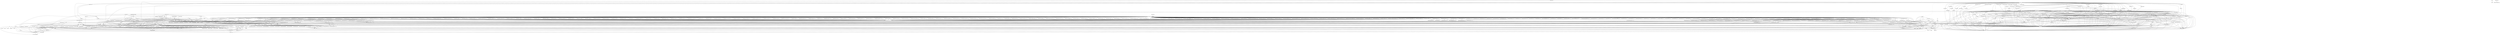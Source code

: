 digraph depends {
    node [shape=plaintext]
"angstrom-feed-configs" -> "opkg" [style=dotted]
"angstrom-packagegroup-boot" -> "angstrom-version"
"angstrom-packagegroup-boot" -> "packagegroup-boot"
"avahi-daemon" -> "base-files"
"avahi-daemon" -> "base-passwd"
"avahi-daemon" -> "libavahi-common3"
"avahi-daemon" -> "libavahi-core7"
"avahi-daemon" -> "libcap2"
"avahi-daemon" -> "libdaemon0"
"avahi-daemon" -> "libdbus-1-3"
"avahi-daemon" -> "libexpat1"
"avahi-daemon" -> "libnss-mdns" [style=dotted]
"avahi-daemon" -> "shadow"
"avahi-utils" -> "libavahi-client3"
"avahi-utils" -> "libavahi-common3"
"bash" -> "base-files"
"bash" -> "libtinfo5"
"bash" -> "update-alternatives-opkg"
"bluez5" -> "libdbus-1-3"
"bluez5" -> "libglib-2.0-0"
"bluez5" -> "libreadline7"
"bluez5" -> "libudev1"
"busybox" -> "busybox-syslog" [style=dotted]
"busybox" -> "busybox-udhcpc" [style=dotted]
"busybox" -> "update-alternatives-opkg"
"ca-certificates" -> "openssl"
"connman-angstrom-settings" -> "connman"
"connman" -> "bluez5"
"connman-client" -> "connman"
"connman-client" -> "libdbus-1-3"
"connman-client" -> "libglib-2.0-0"
"connman-client" -> "libreadline7"
"connman" -> "connman-conf" [style=dotted]
"connman" -> "dbus-1"
"connman" -> "iptables"
"connman" -> "libdbus-1-3"
"connman" -> "libglib-2.0-0"
"connman" -> "libgnutls30"
"connman" -> "ofono"
"connman" -> "update-alternatives-opkg"
"connman" -> "wpa-supplicant"
"cpp" -> "libgmp10"
"cpp" -> "libmpc3"
"cpp" -> "libmpfr4"
"cpp" -> "libz1"
"cpp-symlinks" -> "cpp"
"cpufreq-tweaks" -> "cpufrequtils"
"curl" -> "libcurl4"
"dbus-1" -> "base-files"
"dbus-1" -> "base-passwd"
"dbus-1" -> "libdbus-1-3"
"dbus-1" -> "libexpat1"
"dbus-1" -> "libsystemd0"
"dbus-1" -> "libx11-6"
"dbus-1" -> "shadow"
"e2fsprogs-e2fsck" -> "libblkid1"
"e2fsprogs-e2fsck" -> "libcom-err2"
"e2fsprogs-e2fsck" -> "libe2p2"
"e2fsprogs-e2fsck" -> "libext2fs2"
"e2fsprogs-e2fsck" -> "libuuid1"
"e2fsprogs-resize2fs" -> "libcom-err2"
"e2fsprogs-resize2fs" -> "libe2p2"
"e2fsprogs-resize2fs" -> "libext2fs2"
"ffmpeg" -> "libavcodec57"
"ffmpeg" -> "libavdevice57"
"ffmpeg" -> "libavfilter6"
"ffmpeg" -> "libavformat57"
"ffmpeg" -> "libavutil55"
"ffmpeg" -> "libpostproc54"
"ffmpeg" -> "libswresample2"
"ffmpeg" -> "libswscale4"
"fixmac" -> "ranpwd"
"gptfdisk" -> "libncursesw5"
"gptfdisk" -> "libpopt0"
"gptfdisk" -> "libstdc++6"
"gptfdisk" -> "libtinfo5"
"gptfdisk" -> "libuuid1"
"htop" -> "libncursesw5"
"htop" -> "libtinfo5"
"htop" -> "ncurses-terminfo"
"iproute2-tc" -> "iptables"
"iproute2-tc" -> "libelf1"
"iptables" -> "kernel-module-iptable-filter" [style=dotted]
"iptables" -> "kernel-module-iptable-nat" [style=dotted]
"iptables" -> "kernel-module-ip-tables" [style=dotted]
"iptables" -> "kernel-module-ipt-masquerade" [style=dotted]
"iptables" -> "kernel-module-nf-conntrack-ipv4" [style=dotted]
"iptables" -> "kernel-module-nf-conntrack" [style=dotted]
"iptables" -> "kernel-module-nf-defrag-ipv4" [style=dotted]
"iptables" -> "kernel-module-nf-nat" [style=dotted]
"iptables" -> "kernel-module-x-tables" [style=dotted]
"iw" -> "libnl-3-200"
"iw" -> "libnl-genl-3-200"
"kernel-module-8021q-4.14.19" -> "kernel-module-garp-4.14.19"
"kernel-module-8021q-4.14.19" -> "kernel-module-mrp-4.14.19"
"kernel-module-asix-4.14.19" -> "kernel-module-usbnet-4.14.19"
"kernel-module-authencesn-4.14.19" -> "kernel-module-authenc-4.14.19"
"kernel-module-ax88179-178a-4.14.19" -> "kernel-module-usbnet-4.14.19"
"kernel-module-bluetooth-4.14.19" -> "kernel-module-ecdh-generic-4.14.19"
"kernel-module-bluetooth-4.14.19" -> "kernel-module-rfkill-4.14.19"
"kernel-module-brcmfmac-4.14.19" -> "kernel-module-brcmutil-4.14.19"
"kernel-module-brcmfmac-4.14.19" -> "kernel-module-cfg80211-4.14.19"
"kernel-module-bridge-4.14.19" -> "kernel-module-ipv6-4.14.19"
"kernel-module-bridge-4.14.19" -> "kernel-module-llc-4.14.19"
"kernel-module-bridge-4.14.19" -> "kernel-module-stp-4.14.19"
"kernel-module-br-netfilter-4.14.19" -> "kernel-module-bridge-4.14.19"
"kernel-module-btrfs-4.14.19" -> "kernel-module-lzo-compress-4.14.19"
"kernel-module-btrfs-4.14.19" -> "kernel-module-raid6-pq-4.14.19"
"kernel-module-btrfs-4.14.19" -> "kernel-module-xor-4.14.19"
"kernel-module-btrfs-4.14.19" -> "kernel-module-zlib-deflate-4.14.19"
"kernel-module-btrfs-4.14.19" -> "kernel-module-zstd-compress-4.14.19"
"kernel-module-btrfs-4.14.19" -> "kernel-module-zstd-decompress-4.14.19"
"kernel-module-cdc-ether-4.14.19" -> "kernel-module-usbnet-4.14.19"
"kernel-module-cdc-ncm-4.14.19" -> "kernel-module-usbnet-4.14.19"
"kernel-module-cdc-subset-4.14.19" -> "kernel-module-usbnet-4.14.19"
"kernel-module-cfg80211-4.14.19" -> "kernel-module-rfkill-4.14.19"
"kernel-module-cuse-4.14.19" -> "kernel-module-fuse-4.14.19"
"kernel-module-dm9601-4.14.19" -> "kernel-module-usbnet-4.14.19"
"kernel-module-garp-4.14.19" -> "kernel-module-llc-4.14.19"
"kernel-module-garp-4.14.19" -> "kernel-module-stp-4.14.19"
"kernel-module-hci-uart-4.14.19" -> "kernel-module-bluetooth-4.14.19"
"kernel-module-hidp-4.14.19" -> "kernel-module-bluetooth-4.14.19"
"kernel-module-ip6table-filter-4.14.19" -> "kernel-module-ip6-tables-4.14.19"
"kernel-module-ip6table-filter-4.14.19" -> "kernel-module-x-tables-4.14.19"
"kernel-module-ip6table-mangle-4.14.19" -> "kernel-module-ip6-tables-4.14.19"
"kernel-module-ip6table-mangle-4.14.19" -> "kernel-module-ipv6-4.14.19"
"kernel-module-ip6table-mangle-4.14.19" -> "kernel-module-x-tables-4.14.19"
"kernel-module-ip6table-nat-4.14.19" -> "kernel-module-ip6-tables-4.14.19"
"kernel-module-ip6table-nat-4.14.19" -> "kernel-module-nf-nat-ipv6-4.14.19"
"kernel-module-ip6-tables-4.14.19" -> "kernel-module-x-tables-4.14.19"
"kernel-module-ip6t-masquerade-4.14.19" -> "kernel-module-nf-nat-masquerade-ipv6-4.14.19"
"kernel-module-ip6t-masquerade-4.14.19" -> "kernel-module-x-tables-4.14.19"
"kernel-module-ip6t-reject-4.14.19" -> "kernel-module-nf-reject-ipv6-4.14.19"
"kernel-module-ip6t-reject-4.14.19" -> "kernel-module-x-tables-4.14.19"
"kernel-module-iptable-filter-4.14.19" -> "kernel-module-ip-tables-4.14.19"
"kernel-module-iptable-filter-4.14.19" -> "kernel-module-x-tables-4.14.19"
"kernel-module-iptable-mangle-4.14.19" -> "kernel-module-ip-tables-4.14.19"
"kernel-module-iptable-mangle-4.14.19" -> "kernel-module-x-tables-4.14.19"
"kernel-module-iptable-nat-4.14.19" -> "kernel-module-ip-tables-4.14.19"
"kernel-module-iptable-nat-4.14.19" -> "kernel-module-nf-nat-ipv4-4.14.19"
"kernel-module-ip-tables-4.14.19" -> "kernel-module-x-tables-4.14.19"
"kernel-module-ipt-masquerade-4.14.19" -> "kernel-module-nf-conntrack-4.14.19"
"kernel-module-ipt-masquerade-4.14.19" -> "kernel-module-nf-nat-masquerade-ipv4-4.14.19"
"kernel-module-ipt-masquerade-4.14.19" -> "kernel-module-x-tables-4.14.19"
"kernel-module-ipt-reject-4.14.19" -> "kernel-module-nf-reject-ipv4-4.14.19"
"kernel-module-ipt-reject-4.14.19" -> "kernel-module-x-tables-4.14.19"
"kernel-module-ir-jvc-decoder-4.14.19" -> "kernel-module-rc-core-4.14.19"
"kernel-module-ir-kbd-i2c-4.14.19" -> "kernel-module-rc-core-4.14.19"
"kernel-module-ir-mce-kbd-decoder-4.14.19" -> "kernel-module-rc-core-4.14.19"
"kernel-module-ir-nec-decoder-4.14.19" -> "kernel-module-rc-core-4.14.19"
"kernel-module-ir-rc5-decoder-4.14.19" -> "kernel-module-rc-core-4.14.19"
"kernel-module-ir-rc6-decoder-4.14.19" -> "kernel-module-rc-core-4.14.19"
"kernel-module-ir-sanyo-decoder-4.14.19" -> "kernel-module-rc-core-4.14.19"
"kernel-module-ir-sharp-decoder-4.14.19" -> "kernel-module-rc-core-4.14.19"
"kernel-module-ir-sony-decoder-4.14.19" -> "kernel-module-rc-core-4.14.19"
"kernel-module-ir-xmp-decoder-4.14.19" -> "kernel-module-rc-core-4.14.19"
"kernel-module-mac80211-4.14.19" -> "kernel-module-cfg80211-4.14.19"
"kernel-module-macvtap-4.14.19" -> "kernel-module-macvlan-4.14.19"
"kernel-module-macvtap-4.14.19" -> "kernel-module-tap-4.14.19"
"kernel-module-mcs7830-4.14.19" -> "kernel-module-usbnet-4.14.19"
"kernel-module-meson-ir-4.14.19" -> "kernel-module-rc-core-4.14.19"
"kernel-module-meson-rng-4.14.19" -> "kernel-module-rng-core-4.14.19"
"kernel-module-net1080-4.14.19" -> "kernel-module-usbnet-4.14.19"
"kernel-module-nf-conntrack-4.14.19" -> "kernel-module-libcrc32c-4.14.19"
"kernel-module-nf-conntrack-ipv4-4.14.19" -> "kernel-module-nf-conntrack-4.14.19"
"kernel-module-nf-conntrack-ipv4-4.14.19" -> "kernel-module-nf-defrag-ipv4-4.14.19"
"kernel-module-nf-conntrack-ipv6-4.14.19" -> "kernel-module-ipv6-4.14.19"
"kernel-module-nf-conntrack-ipv6-4.14.19" -> "kernel-module-nf-conntrack-4.14.19"
"kernel-module-nf-conntrack-ipv6-4.14.19" -> "kernel-module-nf-defrag-ipv6-4.14.19"
"kernel-module-nf-defrag-ipv6-4.14.19" -> "kernel-module-ipv6-4.14.19"
"kernel-module-nf-log-ipv4-4.14.19" -> "kernel-module-nf-log-common-4.14.19"
"kernel-module-nf-log-ipv6-4.14.19" -> "kernel-module-nf-log-common-4.14.19"
"kernel-module-nf-nat-4.14.19" -> "kernel-module-libcrc32c-4.14.19"
"kernel-module-nf-nat-4.14.19" -> "kernel-module-nf-conntrack-4.14.19"
"kernel-module-nf-nat-ipv4-4.14.19" -> "kernel-module-nf-conntrack-4.14.19"
"kernel-module-nf-nat-ipv4-4.14.19" -> "kernel-module-nf-nat-4.14.19"
"kernel-module-nf-nat-ipv6-4.14.19" -> "kernel-module-ipv6-4.14.19"
"kernel-module-nf-nat-ipv6-4.14.19" -> "kernel-module-nf-conntrack-4.14.19"
"kernel-module-nf-nat-ipv6-4.14.19" -> "kernel-module-nf-nat-4.14.19"
"kernel-module-nf-nat-masquerade-ipv4-4.14.19" -> "kernel-module-nf-conntrack-4.14.19"
"kernel-module-nf-nat-masquerade-ipv4-4.14.19" -> "kernel-module-nf-nat-4.14.19"
"kernel-module-nf-nat-masquerade-ipv6-4.14.19" -> "kernel-module-ipv6-4.14.19"
"kernel-module-nf-nat-masquerade-ipv6-4.14.19" -> "kernel-module-nf-conntrack-4.14.19"
"kernel-module-nf-nat-masquerade-ipv6-4.14.19" -> "kernel-module-nf-nat-4.14.19"
"kernel-module-nf-reject-ipv6-4.14.19" -> "kernel-module-ipv6-4.14.19"
"kernel-module-p8022-4.14.19" -> "kernel-module-llc-4.14.19"
"kernel-module-plusb-4.14.19" -> "kernel-module-usbnet-4.14.19"
"kernel-module-psnap-4.14.19" -> "kernel-module-llc-4.14.19"
"kernel-module-rc-adstech-dvb-t-pci-4.14.19" -> "kernel-module-rc-core-4.14.19"
"kernel-module-rc-alink-dtu-m-4.14.19" -> "kernel-module-rc-core-4.14.19"
"kernel-module-rc-anysee-4.14.19" -> "kernel-module-rc-core-4.14.19"
"kernel-module-rc-apac-viewcomp-4.14.19" -> "kernel-module-rc-core-4.14.19"
"kernel-module-rc-asus-pc39-4.14.19" -> "kernel-module-rc-core-4.14.19"
"kernel-module-rc-asus-ps3-100-4.14.19" -> "kernel-module-rc-core-4.14.19"
"kernel-module-rc-ati-tv-wonder-hd-600-4.14.19" -> "kernel-module-rc-core-4.14.19"
"kernel-module-rc-ati-x10-4.14.19" -> "kernel-module-rc-core-4.14.19"
"kernel-module-rc-avermedia-4.14.19" -> "kernel-module-rc-core-4.14.19"
"kernel-module-rc-avermedia-a16d-4.14.19" -> "kernel-module-rc-core-4.14.19"
"kernel-module-rc-avermedia-cardbus-4.14.19" -> "kernel-module-rc-core-4.14.19"
"kernel-module-rc-avermedia-dvbt-4.14.19" -> "kernel-module-rc-core-4.14.19"
"kernel-module-rc-avermedia-m135a-4.14.19" -> "kernel-module-rc-core-4.14.19"
"kernel-module-rc-avermedia-m733a-rm-k6-4.14.19" -> "kernel-module-rc-core-4.14.19"
"kernel-module-rc-avermedia-rm-ks-4.14.19" -> "kernel-module-rc-core-4.14.19"
"kernel-module-rc-avertv-303-4.14.19" -> "kernel-module-rc-core-4.14.19"
"kernel-module-rc-azurewave-ad-tu700-4.14.19" -> "kernel-module-rc-core-4.14.19"
"kernel-module-rc-behold-4.14.19" -> "kernel-module-rc-core-4.14.19"
"kernel-module-rc-behold-columbus-4.14.19" -> "kernel-module-rc-core-4.14.19"
"kernel-module-rc-budget-ci-old-4.14.19" -> "kernel-module-rc-core-4.14.19"
"kernel-module-rc-cec-4.14.19" -> "kernel-module-rc-core-4.14.19"
"kernel-module-rc-cinergy-1400-4.14.19" -> "kernel-module-rc-core-4.14.19"
"kernel-module-rc-cinergy-4.14.19" -> "kernel-module-rc-core-4.14.19"
"kernel-module-rc-d680-dmb-4.14.19" -> "kernel-module-rc-core-4.14.19"
"kernel-module-rc-delock-61959-4.14.19" -> "kernel-module-rc-core-4.14.19"
"kernel-module-rc-dib0700-nec-4.14.19" -> "kernel-module-rc-core-4.14.19"
"kernel-module-rc-dib0700-rc5-4.14.19" -> "kernel-module-rc-core-4.14.19"
"kernel-module-rc-digitalnow-tinytwin-4.14.19" -> "kernel-module-rc-core-4.14.19"
"kernel-module-rc-digittrade-4.14.19" -> "kernel-module-rc-core-4.14.19"
"kernel-module-rc-dm1105-nec-4.14.19" -> "kernel-module-rc-core-4.14.19"
"kernel-module-rc-dntv-live-dvb-t-4.14.19" -> "kernel-module-rc-core-4.14.19"
"kernel-module-rc-dntv-live-dvbt-pro-4.14.19" -> "kernel-module-rc-core-4.14.19"
"kernel-module-rc-dtt200u-4.14.19" -> "kernel-module-rc-core-4.14.19"
"kernel-module-rc-dvbsky-4.14.19" -> "kernel-module-rc-core-4.14.19"
"kernel-module-rc-dvico-mce-4.14.19" -> "kernel-module-rc-core-4.14.19"
"kernel-module-rc-dvico-portable-4.14.19" -> "kernel-module-rc-core-4.14.19"
"kernel-module-rc-em-terratec-4.14.19" -> "kernel-module-rc-core-4.14.19"
"kernel-module-rc-encore-enltv2-4.14.19" -> "kernel-module-rc-core-4.14.19"
"kernel-module-rc-encore-enltv-4.14.19" -> "kernel-module-rc-core-4.14.19"
"kernel-module-rc-encore-enltv-fm53-4.14.19" -> "kernel-module-rc-core-4.14.19"
"kernel-module-rc-evga-indtube-4.14.19" -> "kernel-module-rc-core-4.14.19"
"kernel-module-rc-eztv-4.14.19" -> "kernel-module-rc-core-4.14.19"
"kernel-module-rc-flydvb-4.14.19" -> "kernel-module-rc-core-4.14.19"
"kernel-module-rc-flyvideo-4.14.19" -> "kernel-module-rc-core-4.14.19"
"kernel-module-rc-fusionhdtv-mce-4.14.19" -> "kernel-module-rc-core-4.14.19"
"kernel-module-rc-gadmei-rm008z-4.14.19" -> "kernel-module-rc-core-4.14.19"
"kernel-module-rc-geekbox-4.14.19" -> "kernel-module-rc-core-4.14.19"
"kernel-module-rc-genius-tvgo-a11mce-4.14.19" -> "kernel-module-rc-core-4.14.19"
"kernel-module-rc-gotview7135-4.14.19" -> "kernel-module-rc-core-4.14.19"
"kernel-module-rc-hauppauge-4.14.19" -> "kernel-module-rc-core-4.14.19"
"kernel-module-rc-imon-mce-4.14.19" -> "kernel-module-rc-core-4.14.19"
"kernel-module-rc-imon-pad-4.14.19" -> "kernel-module-rc-core-4.14.19"
"kernel-module-rc-iodata-bctv7e-4.14.19" -> "kernel-module-rc-core-4.14.19"
"kernel-module-rc-it913x-v1-4.14.19" -> "kernel-module-rc-core-4.14.19"
"kernel-module-rc-it913x-v2-4.14.19" -> "kernel-module-rc-core-4.14.19"
"kernel-module-rc-kaiomy-4.14.19" -> "kernel-module-rc-core-4.14.19"
"kernel-module-rc-kworld-315u-4.14.19" -> "kernel-module-rc-core-4.14.19"
"kernel-module-rc-kworld-pc150u-4.14.19" -> "kernel-module-rc-core-4.14.19"
"kernel-module-rc-kworld-plus-tv-analog-4.14.19" -> "kernel-module-rc-core-4.14.19"
"kernel-module-rc-leadtek-y04g0051-4.14.19" -> "kernel-module-rc-core-4.14.19"
"kernel-module-rc-lme2510-4.14.19" -> "kernel-module-rc-core-4.14.19"
"kernel-module-rc-manli-4.14.19" -> "kernel-module-rc-core-4.14.19"
"kernel-module-rc-medion-x10-4.14.19" -> "kernel-module-rc-core-4.14.19"
"kernel-module-rc-medion-x10-digitainer-4.14.19" -> "kernel-module-rc-core-4.14.19"
"kernel-module-rc-medion-x10-or2x-4.14.19" -> "kernel-module-rc-core-4.14.19"
"kernel-module-rc-msi-digivox-ii-4.14.19" -> "kernel-module-rc-core-4.14.19"
"kernel-module-rc-msi-digivox-iii-4.14.19" -> "kernel-module-rc-core-4.14.19"
"kernel-module-rc-msi-tvanywhere-4.14.19" -> "kernel-module-rc-core-4.14.19"
"kernel-module-rc-msi-tvanywhere-plus-4.14.19" -> "kernel-module-rc-core-4.14.19"
"kernel-module-rc-nebula-4.14.19" -> "kernel-module-rc-core-4.14.19"
"kernel-module-rc-nec-terratec-cinergy-xs-4.14.19" -> "kernel-module-rc-core-4.14.19"
"kernel-module-rc-norwood-4.14.19" -> "kernel-module-rc-core-4.14.19"
"kernel-module-rc-npgtech-4.14.19" -> "kernel-module-rc-core-4.14.19"
"kernel-module-rc-pctv-sedna-4.14.19" -> "kernel-module-rc-core-4.14.19"
"kernel-module-rc-pinnacle-color-4.14.19" -> "kernel-module-rc-core-4.14.19"
"kernel-module-rc-pinnacle-grey-4.14.19" -> "kernel-module-rc-core-4.14.19"
"kernel-module-rc-pinnacle-pctv-hd-4.14.19" -> "kernel-module-rc-core-4.14.19"
"kernel-module-rc-pixelview-002t-4.14.19" -> "kernel-module-rc-core-4.14.19"
"kernel-module-rc-pixelview-4.14.19" -> "kernel-module-rc-core-4.14.19"
"kernel-module-rc-pixelview-mk12-4.14.19" -> "kernel-module-rc-core-4.14.19"
"kernel-module-rc-pixelview-new-4.14.19" -> "kernel-module-rc-core-4.14.19"
"kernel-module-rc-powercolor-real-angel-4.14.19" -> "kernel-module-rc-core-4.14.19"
"kernel-module-rc-proteus-2309-4.14.19" -> "kernel-module-rc-core-4.14.19"
"kernel-module-rc-purpletv-4.14.19" -> "kernel-module-rc-core-4.14.19"
"kernel-module-rc-pv951-4.14.19" -> "kernel-module-rc-core-4.14.19"
"kernel-module-rc-rc6-mce-4.14.19" -> "kernel-module-rc-core-4.14.19"
"kernel-module-rc-real-audio-220-32-keys-4.14.19" -> "kernel-module-rc-core-4.14.19"
"kernel-module-rc-reddo-4.14.19" -> "kernel-module-rc-core-4.14.19"
"kernel-module-rc-snapstream-firefly-4.14.19" -> "kernel-module-rc-core-4.14.19"
"kernel-module-rc-streamzap-4.14.19" -> "kernel-module-rc-core-4.14.19"
"kernel-module-rc-su3000-4.14.19" -> "kernel-module-rc-core-4.14.19"
"kernel-module-rc-tbs-nec-4.14.19" -> "kernel-module-rc-core-4.14.19"
"kernel-module-rc-technisat-ts35-4.14.19" -> "kernel-module-rc-core-4.14.19"
"kernel-module-rc-technisat-usb2-4.14.19" -> "kernel-module-rc-core-4.14.19"
"kernel-module-rc-terratec-cinergy-c-pci-4.14.19" -> "kernel-module-rc-core-4.14.19"
"kernel-module-rc-terratec-cinergy-s2-hd-4.14.19" -> "kernel-module-rc-core-4.14.19"
"kernel-module-rc-terratec-cinergy-xs-4.14.19" -> "kernel-module-rc-core-4.14.19"
"kernel-module-rc-terratec-slim-2-4.14.19" -> "kernel-module-rc-core-4.14.19"
"kernel-module-rc-terratec-slim-4.14.19" -> "kernel-module-rc-core-4.14.19"
"kernel-module-rc-tevii-nec-4.14.19" -> "kernel-module-rc-core-4.14.19"
"kernel-module-rc-tivo-4.14.19" -> "kernel-module-rc-core-4.14.19"
"kernel-module-rc-total-media-in-hand-02-4.14.19" -> "kernel-module-rc-core-4.14.19"
"kernel-module-rc-total-media-in-hand-4.14.19" -> "kernel-module-rc-core-4.14.19"
"kernel-module-rc-trekstor-4.14.19" -> "kernel-module-rc-core-4.14.19"
"kernel-module-rc-tt-1500-4.14.19" -> "kernel-module-rc-core-4.14.19"
"kernel-module-rc-twinhan1027-4.14.19" -> "kernel-module-rc-core-4.14.19"
"kernel-module-rc-twinhan-dtv-cab-ci-4.14.19" -> "kernel-module-rc-core-4.14.19"
"kernel-module-rc-videomate-m1f-4.14.19" -> "kernel-module-rc-core-4.14.19"
"kernel-module-rc-videomate-s350-4.14.19" -> "kernel-module-rc-core-4.14.19"
"kernel-module-rc-videomate-tv-pvr-4.14.19" -> "kernel-module-rc-core-4.14.19"
"kernel-module-rc-winfast-4.14.19" -> "kernel-module-rc-core-4.14.19"
"kernel-module-rc-winfast-usbii-deluxe-4.14.19" -> "kernel-module-rc-core-4.14.19"
"kernel-module-rc-zx-irdec-4.14.19" -> "kernel-module-rc-core-4.14.19"
"kernel-module-sch-cake-4.14.19" -> "kernel-module-nf-conntrack-4.14.19"
"kernel-module-sit-4.14.19" -> "kernel-module-ip-tunnel-4.14.19"
"kernel-module-sit-4.14.19" -> "kernel-module-ipv6-4.14.19"
"kernel-module-sit-4.14.19" -> "kernel-module-tunnel4-4.14.19"
"kernel-modules" -> "kernel-module-8021q-4.14.19"
"kernel-modules" -> "kernel-module-adv7511-4.14.19"
"kernel-modules" -> "kernel-module-arc4-4.14.19"
"kernel-modules" -> "kernel-module-asix-4.14.19"
"kernel-modules" -> "kernel-module-at25-4.14.19"
"kernel-modules" -> "kernel-module-authenc-4.14.19"
"kernel-modules" -> "kernel-module-authencesn-4.14.19"
"kernel-modules" -> "kernel-module-ax88179-178a-4.14.19"
"kernel-modules" -> "kernel-module-bluetooth-4.14.19"
"kernel-modules" -> "kernel-module-brcmfmac-4.14.19"
"kernel-modules" -> "kernel-module-brcmutil-4.14.19"
"kernel-modules" -> "kernel-module-bridge-4.14.19"
"kernel-modules" -> "kernel-module-br-netfilter-4.14.19"
"kernel-modules" -> "kernel-module-btrfs-4.14.19"
"kernel-modules" -> "kernel-module-ccm-4.14.19"
"kernel-modules" -> "kernel-module-cdc-ether-4.14.19"
"kernel-modules" -> "kernel-module-cdc-ncm-4.14.19"
"kernel-modules" -> "kernel-module-cdc-subset-4.14.19"
"kernel-modules" -> "kernel-module-cfg80211-4.14.19"
"kernel-modules" -> "kernel-module-ch7006-4.14.19"
"kernel-modules" -> "kernel-module-cmac-4.14.19"
"kernel-modules" -> "kernel-module-crypto-engine-4.14.19"
"kernel-modules" -> "kernel-module-ctr-4.14.19"
"kernel-modules" -> "kernel-module-cuse-4.14.19"
"kernel-modules" -> "kernel-module-dm9601-4.14.19"
"kernel-modules" -> "kernel-module-dvb-core-4.14.19"
"kernel-modules" -> "kernel-module-ecb-4.14.19"
"kernel-modules" -> "kernel-module-ecdh-generic-4.14.19"
"kernel-modules" -> "kernel-module-fuse-4.14.19"
"kernel-modules" -> "kernel-module-garp-4.14.19"
"kernel-modules" -> "kernel-module-gcm-4.14.19"
"kernel-modules" -> "kernel-module-ghash-generic-4.14.19"
"kernel-modules" -> "kernel-module-hci-uart-4.14.19"
"kernel-modules" -> "kernel-module-hidp-4.14.19"
"kernel-modules" -> "kernel-module-ina2xx-4.14.19"
"kernel-modules" -> "kernel-module-ip6table-filter-4.14.19"
"kernel-modules" -> "kernel-module-ip6table-mangle-4.14.19"
"kernel-modules" -> "kernel-module-ip6table-nat-4.14.19"
"kernel-modules" -> "kernel-module-ip6-tables-4.14.19"
"kernel-modules" -> "kernel-module-ip6t-masquerade-4.14.19"
"kernel-modules" -> "kernel-module-ip6t-reject-4.14.19"
"kernel-modules" -> "kernel-module-iptable-filter-4.14.19"
"kernel-modules" -> "kernel-module-iptable-mangle-4.14.19"
"kernel-modules" -> "kernel-module-iptable-nat-4.14.19"
"kernel-modules" -> "kernel-module-ip-tables-4.14.19"
"kernel-modules" -> "kernel-module-ipt-masquerade-4.14.19"
"kernel-modules" -> "kernel-module-ipt-reject-4.14.19"
"kernel-modules" -> "kernel-module-ip-tunnel-4.14.19"
"kernel-modules" -> "kernel-module-ipv6-4.14.19"
"kernel-modules" -> "kernel-module-ir-jvc-decoder-4.14.19"
"kernel-modules" -> "kernel-module-ir-kbd-i2c-4.14.19"
"kernel-modules" -> "kernel-module-ir-mce-kbd-decoder-4.14.19"
"kernel-modules" -> "kernel-module-ir-nec-decoder-4.14.19"
"kernel-modules" -> "kernel-module-ir-rc5-decoder-4.14.19"
"kernel-modules" -> "kernel-module-ir-rc6-decoder-4.14.19"
"kernel-modules" -> "kernel-module-ir-sanyo-decoder-4.14.19"
"kernel-modules" -> "kernel-module-ir-sharp-decoder-4.14.19"
"kernel-modules" -> "kernel-module-ir-sony-decoder-4.14.19"
"kernel-modules" -> "kernel-module-ir-xmp-decoder-4.14.19"
"kernel-modules" -> "kernel-module-libcrc32c-4.14.19"
"kernel-modules" -> "kernel-module-llc-4.14.19"
"kernel-modules" -> "kernel-module-lm90-4.14.19"
"kernel-modules" -> "kernel-module-lzo-compress-4.14.19"
"kernel-modules" -> "kernel-module-mac80211-4.14.19"
"kernel-modules" -> "kernel-module-macvlan-4.14.19"
"kernel-modules" -> "kernel-module-macvtap-4.14.19"
"kernel-modules" -> "kernel-module-mc44s803-4.14.19"
"kernel-modules" -> "kernel-module-mcs7830-4.14.19"
"kernel-modules" -> "kernel-module-media-4.14.19"
"kernel-modules" -> "kernel-module-meson-gxbb-wdt-4.14.19"
"kernel-modules" -> "kernel-module-meson-ir-4.14.19"
"kernel-modules" -> "kernel-module-meson-rng-4.14.19"
"kernel-modules" -> "kernel-module-meson-wdt-4.14.19"
"kernel-modules" -> "kernel-module-mrp-4.14.19"
"kernel-modules" -> "kernel-module-mt20xx-4.14.19"
"kernel-modules" -> "kernel-module-nbd-4.14.19"
"kernel-modules" -> "kernel-module-net1080-4.14.19"
"kernel-modules" -> "kernel-module-nf-conntrack-4.14.19"
"kernel-modules" -> "kernel-module-nf-conntrack-ipv4-4.14.19"
"kernel-modules" -> "kernel-module-nf-conntrack-ipv6-4.14.19"
"kernel-modules" -> "kernel-module-nf-defrag-ipv4-4.14.19"
"kernel-modules" -> "kernel-module-nf-defrag-ipv6-4.14.19"
"kernel-modules" -> "kernel-module-nf-log-common-4.14.19"
"kernel-modules" -> "kernel-module-nf-log-ipv4-4.14.19"
"kernel-modules" -> "kernel-module-nf-log-ipv6-4.14.19"
"kernel-modules" -> "kernel-module-nf-nat-4.14.19"
"kernel-modules" -> "kernel-module-nf-nat-ipv4-4.14.19"
"kernel-modules" -> "kernel-module-nf-nat-ipv6-4.14.19"
"kernel-modules" -> "kernel-module-nf-nat-masquerade-ipv4-4.14.19"
"kernel-modules" -> "kernel-module-nf-nat-masquerade-ipv6-4.14.19"
"kernel-modules" -> "kernel-module-nf-reject-ipv4-4.14.19"
"kernel-modules" -> "kernel-module-nf-reject-ipv6-4.14.19"
"kernel-modules" -> "kernel-module-nfs-layout-flexfiles-4.14.19"
"kernel-modules" -> "kernel-module-overlay-4.14.19"
"kernel-modules" -> "kernel-module-p8022-4.14.19"
"kernel-modules" -> "kernel-module-pegasus-4.14.19"
"kernel-modules" -> "kernel-module-plusb-4.14.19"
"kernel-modules" -> "kernel-module-psnap-4.14.19"
"kernel-modules" -> "kernel-module-pwm-meson-4.14.19"
"kernel-modules" -> "kernel-module-r8152-4.14.19"
"kernel-modules" -> "kernel-module-raid6-pq-4.14.19"
"kernel-modules" -> "kernel-module-rc-adstech-dvb-t-pci-4.14.19"
"kernel-modules" -> "kernel-module-rc-alink-dtu-m-4.14.19"
"kernel-modules" -> "kernel-module-rc-anysee-4.14.19"
"kernel-modules" -> "kernel-module-rc-apac-viewcomp-4.14.19"
"kernel-modules" -> "kernel-module-rc-asus-pc39-4.14.19"
"kernel-modules" -> "kernel-module-rc-asus-ps3-100-4.14.19"
"kernel-modules" -> "kernel-module-rc-ati-tv-wonder-hd-600-4.14.19"
"kernel-modules" -> "kernel-module-rc-ati-x10-4.14.19"
"kernel-modules" -> "kernel-module-rc-avermedia-4.14.19"
"kernel-modules" -> "kernel-module-rc-avermedia-a16d-4.14.19"
"kernel-modules" -> "kernel-module-rc-avermedia-cardbus-4.14.19"
"kernel-modules" -> "kernel-module-rc-avermedia-dvbt-4.14.19"
"kernel-modules" -> "kernel-module-rc-avermedia-m135a-4.14.19"
"kernel-modules" -> "kernel-module-rc-avermedia-m733a-rm-k6-4.14.19"
"kernel-modules" -> "kernel-module-rc-avermedia-rm-ks-4.14.19"
"kernel-modules" -> "kernel-module-rc-avertv-303-4.14.19"
"kernel-modules" -> "kernel-module-rc-azurewave-ad-tu700-4.14.19"
"kernel-modules" -> "kernel-module-rc-behold-4.14.19"
"kernel-modules" -> "kernel-module-rc-behold-columbus-4.14.19"
"kernel-modules" -> "kernel-module-rc-budget-ci-old-4.14.19"
"kernel-modules" -> "kernel-module-rc-cec-4.14.19"
"kernel-modules" -> "kernel-module-rc-cinergy-1400-4.14.19"
"kernel-modules" -> "kernel-module-rc-cinergy-4.14.19"
"kernel-modules" -> "kernel-module-rc-core-4.14.19"
"kernel-modules" -> "kernel-module-rc-d680-dmb-4.14.19"
"kernel-modules" -> "kernel-module-rc-delock-61959-4.14.19"
"kernel-modules" -> "kernel-module-rc-dib0700-nec-4.14.19"
"kernel-modules" -> "kernel-module-rc-dib0700-rc5-4.14.19"
"kernel-modules" -> "kernel-module-rc-digitalnow-tinytwin-4.14.19"
"kernel-modules" -> "kernel-module-rc-digittrade-4.14.19"
"kernel-modules" -> "kernel-module-rc-dm1105-nec-4.14.19"
"kernel-modules" -> "kernel-module-rc-dntv-live-dvb-t-4.14.19"
"kernel-modules" -> "kernel-module-rc-dntv-live-dvbt-pro-4.14.19"
"kernel-modules" -> "kernel-module-rc-dtt200u-4.14.19"
"kernel-modules" -> "kernel-module-rc-dvbsky-4.14.19"
"kernel-modules" -> "kernel-module-rc-dvico-mce-4.14.19"
"kernel-modules" -> "kernel-module-rc-dvico-portable-4.14.19"
"kernel-modules" -> "kernel-module-rc-em-terratec-4.14.19"
"kernel-modules" -> "kernel-module-rc-encore-enltv2-4.14.19"
"kernel-modules" -> "kernel-module-rc-encore-enltv-4.14.19"
"kernel-modules" -> "kernel-module-rc-encore-enltv-fm53-4.14.19"
"kernel-modules" -> "kernel-module-rc-evga-indtube-4.14.19"
"kernel-modules" -> "kernel-module-rc-eztv-4.14.19"
"kernel-modules" -> "kernel-module-rc-flydvb-4.14.19"
"kernel-modules" -> "kernel-module-rc-flyvideo-4.14.19"
"kernel-modules" -> "kernel-module-rc-fusionhdtv-mce-4.14.19"
"kernel-modules" -> "kernel-module-rc-gadmei-rm008z-4.14.19"
"kernel-modules" -> "kernel-module-rc-geekbox-4.14.19"
"kernel-modules" -> "kernel-module-rc-genius-tvgo-a11mce-4.14.19"
"kernel-modules" -> "kernel-module-rc-gotview7135-4.14.19"
"kernel-modules" -> "kernel-module-rc-hauppauge-4.14.19"
"kernel-modules" -> "kernel-module-rc-imon-mce-4.14.19"
"kernel-modules" -> "kernel-module-rc-imon-pad-4.14.19"
"kernel-modules" -> "kernel-module-rc-iodata-bctv7e-4.14.19"
"kernel-modules" -> "kernel-module-rc-it913x-v1-4.14.19"
"kernel-modules" -> "kernel-module-rc-it913x-v2-4.14.19"
"kernel-modules" -> "kernel-module-rc-kaiomy-4.14.19"
"kernel-modules" -> "kernel-module-rc-kworld-315u-4.14.19"
"kernel-modules" -> "kernel-module-rc-kworld-pc150u-4.14.19"
"kernel-modules" -> "kernel-module-rc-kworld-plus-tv-analog-4.14.19"
"kernel-modules" -> "kernel-module-rc-leadtek-y04g0051-4.14.19"
"kernel-modules" -> "kernel-module-rc-lme2510-4.14.19"
"kernel-modules" -> "kernel-module-rc-manli-4.14.19"
"kernel-modules" -> "kernel-module-rc-medion-x10-4.14.19"
"kernel-modules" -> "kernel-module-rc-medion-x10-digitainer-4.14.19"
"kernel-modules" -> "kernel-module-rc-medion-x10-or2x-4.14.19"
"kernel-modules" -> "kernel-module-rc-msi-digivox-ii-4.14.19"
"kernel-modules" -> "kernel-module-rc-msi-digivox-iii-4.14.19"
"kernel-modules" -> "kernel-module-rc-msi-tvanywhere-4.14.19"
"kernel-modules" -> "kernel-module-rc-msi-tvanywhere-plus-4.14.19"
"kernel-modules" -> "kernel-module-rc-nebula-4.14.19"
"kernel-modules" -> "kernel-module-rc-nec-terratec-cinergy-xs-4.14.19"
"kernel-modules" -> "kernel-module-rc-norwood-4.14.19"
"kernel-modules" -> "kernel-module-rc-npgtech-4.14.19"
"kernel-modules" -> "kernel-module-rc-pctv-sedna-4.14.19"
"kernel-modules" -> "kernel-module-rc-pinnacle-color-4.14.19"
"kernel-modules" -> "kernel-module-rc-pinnacle-grey-4.14.19"
"kernel-modules" -> "kernel-module-rc-pinnacle-pctv-hd-4.14.19"
"kernel-modules" -> "kernel-module-rc-pixelview-002t-4.14.19"
"kernel-modules" -> "kernel-module-rc-pixelview-4.14.19"
"kernel-modules" -> "kernel-module-rc-pixelview-mk12-4.14.19"
"kernel-modules" -> "kernel-module-rc-pixelview-new-4.14.19"
"kernel-modules" -> "kernel-module-rc-powercolor-real-angel-4.14.19"
"kernel-modules" -> "kernel-module-rc-proteus-2309-4.14.19"
"kernel-modules" -> "kernel-module-rc-purpletv-4.14.19"
"kernel-modules" -> "kernel-module-rc-pv951-4.14.19"
"kernel-modules" -> "kernel-module-rc-rc6-mce-4.14.19"
"kernel-modules" -> "kernel-module-rc-real-audio-220-32-keys-4.14.19"
"kernel-modules" -> "kernel-module-rc-reddo-4.14.19"
"kernel-modules" -> "kernel-module-rc-snapstream-firefly-4.14.19"
"kernel-modules" -> "kernel-module-rc-streamzap-4.14.19"
"kernel-modules" -> "kernel-module-rc-su3000-4.14.19"
"kernel-modules" -> "kernel-module-rc-tbs-nec-4.14.19"
"kernel-modules" -> "kernel-module-rc-technisat-ts35-4.14.19"
"kernel-modules" -> "kernel-module-rc-technisat-usb2-4.14.19"
"kernel-modules" -> "kernel-module-rc-terratec-cinergy-c-pci-4.14.19"
"kernel-modules" -> "kernel-module-rc-terratec-cinergy-s2-hd-4.14.19"
"kernel-modules" -> "kernel-module-rc-terratec-cinergy-xs-4.14.19"
"kernel-modules" -> "kernel-module-rc-terratec-slim-2-4.14.19"
"kernel-modules" -> "kernel-module-rc-terratec-slim-4.14.19"
"kernel-modules" -> "kernel-module-rc-tevii-nec-4.14.19"
"kernel-modules" -> "kernel-module-rc-tivo-4.14.19"
"kernel-modules" -> "kernel-module-rc-total-media-in-hand-02-4.14.19"
"kernel-modules" -> "kernel-module-rc-total-media-in-hand-4.14.19"
"kernel-modules" -> "kernel-module-rc-trekstor-4.14.19"
"kernel-modules" -> "kernel-module-rc-tt-1500-4.14.19"
"kernel-modules" -> "kernel-module-rc-twinhan1027-4.14.19"
"kernel-modules" -> "kernel-module-rc-twinhan-dtv-cab-ci-4.14.19"
"kernel-modules" -> "kernel-module-rc-videomate-m1f-4.14.19"
"kernel-modules" -> "kernel-module-rc-videomate-s350-4.14.19"
"kernel-modules" -> "kernel-module-rc-videomate-tv-pvr-4.14.19"
"kernel-modules" -> "kernel-module-rc-winfast-4.14.19"
"kernel-modules" -> "kernel-module-rc-winfast-usbii-deluxe-4.14.19"
"kernel-modules" -> "kernel-module-rc-zx-irdec-4.14.19"
"kernel-modules" -> "kernel-module-realtek-4.14.19"
"kernel-modules" -> "kernel-module-rfkill-4.14.19"
"kernel-modules" -> "kernel-module-rng-core-4.14.19"
"kernel-modules" -> "kernel-module-rtc-rk808-4.14.19"
"kernel-modules" -> "kernel-module-rtl8150-4.14.19"
"kernel-modules" -> "kernel-module-seqiv-4.14.19"
"kernel-modules" -> "kernel-module-sil164-4.14.19"
"kernel-modules" -> "kernel-module-sit-4.14.19"
"kernel-modules" -> "kernel-module-smsc75xx-4.14.19"
"kernel-modules" -> "kernel-module-smsc95xx-4.14.19"
"kernel-modules" -> "kernel-module-spidev-4.14.19"
"kernel-modules" -> "kernel-module-spi-meson-spifc-4.14.19"
"kernel-modules" -> "kernel-module-sr9800-4.14.19"
"kernel-modules" -> "kernel-module-stp-4.14.19"
"kernel-modules" -> "kernel-module-tap-4.14.19"
"kernel-modules" -> "kernel-module-tda18271-4.14.19"
"kernel-modules" -> "kernel-module-tda827x-4.14.19"
"kernel-modules" -> "kernel-module-tda8290-4.14.19"
"kernel-modules" -> "kernel-module-tda9887-4.14.19"
"kernel-modules" -> "kernel-module-tuner-simple-4.14.19"
"kernel-modules" -> "kernel-module-tuner-types-4.14.19"
"kernel-modules" -> "kernel-module-tuner-xc2028-4.14.19"
"kernel-modules" -> "kernel-module-tunnel4-4.14.19"
"kernel-modules" -> "kernel-module-usbnet-4.14.19"
"kernel-modules" -> "kernel-module-v4l2-common-4.14.19"
"kernel-modules" -> "kernel-module-v4l2-dv-timings-4.14.19"
"kernel-modules" -> "kernel-module-veth-4.14.19"
"kernel-modules" -> "kernel-module-videodev-4.14.19"
"kernel-modules" -> "kernel-module-virtio-crypto-4.14.19"
"kernel-modules" -> "kernel-module-wl18xx-4.14.19"
"kernel-modules" -> "kernel-module-wlcore-4.14.19"
"kernel-modules" -> "kernel-module-wlcore-sdio-4.14.19"
"kernel-modules" -> "kernel-module-xc4000-4.14.19"
"kernel-modules" -> "kernel-module-xc5000-4.14.19"
"kernel-modules" -> "kernel-module-xen-privcmd-4.14.19"
"kernel-modules" -> "kernel-module-xfrm6-mode-beet-4.14.19"
"kernel-modules" -> "kernel-module-xfrm6-mode-transport-4.14.19"
"kernel-modules" -> "kernel-module-xfrm6-mode-tunnel-4.14.19"
"kernel-modules" -> "kernel-module-xor-4.14.19"
"kernel-modules" -> "kernel-module-x-tables-4.14.19"
"kernel-modules" -> "kernel-module-xt-addrtype-4.14.19"
"kernel-modules" -> "kernel-module-xt-checksum-4.14.19"
"kernel-modules" -> "kernel-module-xt-conntrack-4.14.19"
"kernel-modules" -> "kernel-module-xt-log-4.14.19"
"kernel-modules" -> "kernel-module-xt-nat-4.14.19"
"kernel-modules" -> "kernel-module-xt-tcpudp-4.14.19"
"kernel-modules" -> "kernel-module-xxhash-4.14.19"
"kernel-modules" -> "kernel-module-zaurus-4.14.19"
"kernel-modules" -> "kernel-module-zlib-deflate-4.14.19"
"kernel-modules" -> "kernel-module-zstd-compress-4.14.19"
"kernel-modules" -> "kernel-module-zstd-decompress-4.14.19"
"kernel-module-smsc75xx-4.14.19" -> "kernel-module-usbnet-4.14.19"
"kernel-module-smsc95xx-4.14.19" -> "kernel-module-usbnet-4.14.19"
"kernel-module-sr9800-4.14.19" -> "kernel-module-usbnet-4.14.19"
"kernel-module-stp-4.14.19" -> "kernel-module-llc-4.14.19"
"kernel-module-tuner-simple-4.14.19" -> "kernel-module-tuner-types-4.14.19"
"kernel-module-v4l2-common-4.14.19" -> "kernel-module-videodev-4.14.19"
"kernel-module-videodev-4.14.19" -> "kernel-module-media-4.14.19"
"kernel-module-virtio-crypto-4.14.19" -> "kernel-module-crypto-engine-4.14.19"
"kernel-module-wl18xx-4.14.19" -> "kernel-module-cfg80211-4.14.19"
"kernel-module-wl18xx-4.14.19" -> "kernel-module-mac80211-4.14.19"
"kernel-module-wl18xx-4.14.19" -> "kernel-module-wlcore-4.14.19"
"kernel-module-wlcore-4.14.19" -> "kernel-module-cfg80211-4.14.19"
"kernel-module-wlcore-4.14.19" -> "kernel-module-mac80211-4.14.19"
"kernel-module-xfrm6-mode-beet-4.14.19" -> "kernel-module-ipv6-4.14.19"
"kernel-module-xfrm6-mode-tunnel-4.14.19" -> "kernel-module-ipv6-4.14.19"
"kernel-module-xt-addrtype-4.14.19" -> "kernel-module-x-tables-4.14.19"
"kernel-module-xt-checksum-4.14.19" -> "kernel-module-x-tables-4.14.19"
"kernel-module-xt-conntrack-4.14.19" -> "kernel-module-nf-conntrack-4.14.19"
"kernel-module-xt-conntrack-4.14.19" -> "kernel-module-x-tables-4.14.19"
"kernel-module-xt-log-4.14.19" -> "kernel-module-x-tables-4.14.19"
"kernel-module-xt-nat-4.14.19" -> "kernel-module-nf-conntrack-4.14.19"
"kernel-module-xt-nat-4.14.19" -> "kernel-module-nf-nat-4.14.19"
"kernel-module-xt-nat-4.14.19" -> "kernel-module-x-tables-4.14.19"
"kernel-module-xt-tcpudp-4.14.19" -> "kernel-module-x-tables-4.14.19"
"kernel-module-zaurus-4.14.19" -> "kernel-module-cdc-ether-4.14.19"
"kernel-module-zaurus-4.14.19" -> "kernel-module-usbnet-4.14.19"
"kernel-module-zstd-compress-4.14.19" -> "kernel-module-xxhash-4.14.19"
"kernel-module-zstd-decompress-4.14.19" -> "kernel-module-xxhash-4.14.19"
"kmod" -> "libz1"
"kmod" -> "update-alternatives-opkg"
"less" -> "libtinfo5"
"less" -> "update-alternatives-opkg"
"libacl1" -> "libattr1"
"libarchive" -> "libbz2-1"
"libarchive" -> "liblzma5"
"libarchive" -> "liblzo2-2"
"libarchive" -> "libxml2"
"libarchive" -> "libz1"
"libasound2" -> "alsa-conf"
"libavahi-client3" -> "libavahi-common3"
"libavahi-client3" -> "libdbus-1-3"
"libavahi-core7" -> "libavahi-common3"
"libavcodec57" -> "libavutil55"
"libavcodec57" -> "liblzma5"
"libavcodec57" -> "libswresample2"
"libavcodec57" -> "libtheora"
"libavcodec57" -> "libx264-148"
"libavcodec57" -> "libz1"
"libavdevice57" -> "libasound2"
"libavdevice57" -> "libavcodec57"
"libavdevice57" -> "libavfilter6"
"libavdevice57" -> "libavformat57"
"libavdevice57" -> "libavutil55"
"libavdevice57" -> "libx11-6"
"libavdevice57" -> "libxext6"
"libavdevice57" -> "libxv1"
"libavfilter6" -> "libavcodec57"
"libavfilter6" -> "libavformat57"
"libavfilter6" -> "libavutil55"
"libavfilter6" -> "libpostproc54"
"libavfilter6" -> "libswresample2"
"libavfilter6" -> "libswscale4"
"libavformat57" -> "libavcodec57"
"libavformat57" -> "libavutil55"
"libavformat57" -> "libbz2-1"
"libavformat57" -> "libz1"
"libblkid1" -> "libuuid1"
"libcrypto1.0.2" -> "openssl-conf" [style=dotted]
"libcurl4" -> "ca-certificates" [style=dotted]
"libcurl4" -> "libcrypto1.0.2"
"libcurl4" -> "libssl1.0.2"
"libcurl4" -> "libz1"
"libdbus-1-3" -> "dbus-1" [style=dotted]
"libdbus-1-3" -> "libsystemd0"
"libelf1" -> "libz1"
"libext2fs2" -> "libblkid1"
"libext2fs2" -> "libcom-err2"
"libfdisk1" -> "libblkid1"
"libfdisk1" -> "libuuid1"
"libfuse2" -> "fuse-utils" [style=dotted]
"libfuse2" -> "kernel-module-fuse" [style=dotted]
"libfuse2" -> "libulockmgr1" [style=dotted]
"libgcrypt" -> "libcap2"
"libgcrypt" -> "libgpg-error0"
"libgdbm-compat4" -> "libgdbm4"
"libglib-2.0-0" -> "libffi6"
"libglib-2.0-0" -> "libmount1"
"libglib-2.0-0" -> "libpcre1"
"libglib-2.0-0" -> "libz1"
"libglib-2.0-0" -> "shared-mime-info" [style=dotted]
"libgnutls30" -> "libgmp10"
"libgnutls30" -> "libidn11"
"libgnutls30" -> "libunistring2"
"libgnutls30" -> "libz1"
"libgnutls30" -> "nettle"
"libkmod2" -> "libz1"
"libmount1" -> "libblkid1"
"libmount1" -> "libuuid1"
"libmpc3" -> "libgmp10"
"libmpc3" -> "libmpfr4"
"libmpfr4" -> "libgmp10"
"libncurses5" -> "libtinfo5"
"libncursesw5" -> "libtinfo5"
"libnl-genl-3-200" -> "libnl-3-200"
"libnss-mdns" -> "avahi-daemon"
"libopkg1" -> "libarchive"
"libopkg1" -> "libsolv0"
"libpam" -> "libpam-runtime-suffix" [style=dotted]
"libpam-runtime" -> "libpam-suffix"
"libpam-runtime" -> "pam-plugin-deny-suffix"
"libpam-runtime" -> "pam-plugin-permit-suffix"
"libpam-runtime" -> "pam-plugin-unix-suffix"
"libpam-runtime" -> "pam-plugin-warn-suffix"
"libpanelw5" -> "libncursesw5"
"libpanelw5" -> "libtinfo5"
"libpostproc54" -> "libavutil55"
"libreadline7" -> "libtinfo5"
"libssl1.0.2" -> "libcrypto1.0.2"
"libswresample2" -> "libavutil55"
"libswscale4" -> "libavutil55"
"libsystemd0" -> "libcap2"
"libsystemd0" -> "lz4"
"libtheora" -> "libogg0"
"libtinfo5" -> "ncurses-terminfo-base" [style=dotted]
"libudev1" -> "libcap2"
"libv4l" -> "libjpeg62"
"libv4l" -> "libudev1"
"libv4l" -> "media-ctl"
"libx11-6" -> "libxcb1"
"libxcb1" -> "libxau6"
"libxcb1" -> "libxdmcp6"
"libxext6" -> "libx11-6"
"libxml2" -> "libz1"
"libxv1" -> "libx11-6"
"libxv1" -> "libxext6"
"locale-base-en-us" -> "glibc-binary-localedata-en-us"
"media-ctl" -> "libudev1"
"media-ctl" -> "libv4l"
"mjpg-streamer" -> "libjpeg62"
"mjpg-streamer" -> "libv4l"
"ncurses-terminfo" -> "ncurses-terminfo-base"
"nettle" -> "libgmp10"
"nginx" -> "base-files"
"nginx" -> "base-passwd"
"nginx" -> "libcrypto1.0.2"
"nginx" -> "libpcre1"
"nginx" -> "libssl1.0.2"
"nginx" -> "libz1"
"nginx" -> "shadow"
"octoprint" -> "base-files"
"octoprint" -> "base-passwd"
"octoprint" -> "curaengine"
"octoprint" -> "ffmpeg" [style=dotted]
"octoprint" -> "mjpg-streamer" [style=dotted]
"octoprint-nginx" -> "mjpg-streamer"
"octoprint-nginx" -> "nginx"
"octoprint-nginx" -> "octoprint"
"octoprint" -> "octoprint-nginx" [style=dotted]
"octoprint" -> "python-awesome-slugify"
"octoprint" -> "python-backports-ssl"
"octoprint" -> "python-blinker"
"octoprint" -> "python-chainmap"
"octoprint" -> "python-click62"
"octoprint" -> "python-dateutil"
"octoprint" -> "python-emoji"
"octoprint" -> "python-feedparser"
"octoprint" -> "python-flask"
"octoprint" -> "python-flask-assets"
"octoprint" -> "python-flask-babel"
"octoprint" -> "python-flask-login2"
"octoprint" -> "python-flask-principal"
"octoprint" -> "python-future15"
"octoprint" -> "python-futures"
"octoprint" -> "python-html"
"octoprint" -> "python-itsdangerous"
"octoprint" -> "python-jinja2.8"
"octoprint" -> "python-json"
"octoprint" -> "python-markdown"
"octoprint" -> "python-monotonic"
"octoprint" -> "python-netaddr"
"octoprint" -> "python-netifaces"
"octoprint" -> "python-netserver"
"octoprint" -> "python-numpy"
"octoprint" -> "python-pathtools"
"octoprint" -> "python-pip"
"octoprint" -> "python-pkginfo"
"octoprint" -> "python-psutil"
"octoprint" -> "python-pylru"
"octoprint" -> "python-pyserial"
"octoprint" -> "python-pyyaml310"
"octoprint" -> "python-requests"
"octoprint" -> "python-rsa"
"octoprint" -> "python-sarge"
"octoprint" -> "python-scandir"
"octoprint" -> "python-semantic-version"
"octoprint" -> "python-sockjs-tornado"
"octoprint" -> "python-sphinxcontrib-httpdomain"
"octoprint" -> "python-sphinx-rtd-theme"
"octoprint" -> "python-tornado40"
"octoprint" -> "python-watchdog"
"octoprint" -> "python-websocket-client"
"octoprint" -> "python-werkzeug08"
"octoprint" -> "python-wrapt"
"octoprint" -> "shadow"
"octoprint" -> "sudo"
"ofono" -> "dbus-1"
"ofono" -> "kernel-module-tun" [style=dotted]
"ofono" -> "libdbus-1-3"
"ofono" -> "libglib-2.0-0"
"ofono" -> "libudev1"
"ofono" -> "mobile-broadband-provider-info" [style=dotted]
"openssh-keygen" -> "libcrypto1.0.2"
"openssh-scp" -> "update-alternatives-opkg"
"openssh-sshd" -> "base-files"
"openssh-sshd" -> "base-passwd"
"openssh-sshd" -> "libcrypto1.0.2"
"openssh-sshd" -> "libpam"
"openssh-sshd" -> "libz1"
"openssh-sshd" -> "openssh-keygen"
"openssh-sshd" -> "pam-plugin-keyinit"
"openssh-sshd" -> "pam-plugin-loginuid"
"openssh-sshd" -> "shadow"
"openssh-ssh" -> "libcrypto1.0.2"
"openssh-ssh" -> "libz1"
"openssh-ssh" -> "update-alternatives-opkg"
"openssl" -> "libcrypto1.0.2"
"openssl" -> "libssl1.0.2"
"openssl" -> "openssl-conf"
"opkg" -> "libarchive"
"opkg" -> "libopkg1"
"opkg" -> "opkg-arch-config"
"opkg" -> "update-alternatives-opkg"
"opkg" -> "wget"
"packagegroup-basic" -> "avahi-daemon"
"packagegroup-basic" -> "avahi-utils"
"packagegroup-basic" -> "bluez5" [style=dotted]
"packagegroup-basic" -> "cpufrequtils" [style=dotted]
"packagegroup-basic" -> "htop" [style=dotted]
"packagegroup-basic" -> "iw" [style=dotted]
"packagegroup-basic" -> "kernel-devicetree" [style=dotted]
"packagegroup-basic" -> "kernel-modules" [style=dotted]
"packagegroup-basic" -> "openssh-scp"
"packagegroup-basic" -> "openssh-sftp"
"packagegroup-basic" -> "openssh-sftp-server"
"packagegroup-basic" -> "openssh-ssh"
"packagegroup-basic" -> "openssh-sshd"
"packagegroup-basic" -> "tzdata" [style=dotted]
"packagegroup-basic" -> "usbutils" [style=dotted]
"packagegroup-basic" -> "wpa-supplicant" [style=dotted]
"packagegroup-boot" -> "base-files"
"packagegroup-boot" -> "base-passwd"
"packagegroup-boot" -> "busybox"
"packagegroup-boot" -> "kernel" [style=dotted]
"packagegroup-boot" -> "netbase"
"pam-plugin-deny" -> "libpam"
"pam-plugin-deny" -> "libpam-suffix"
"pam-plugin-env" -> "libpam"
"pam-plugin-env" -> "libpam-suffix"
"pam-plugin-faildelay" -> "libpam"
"pam-plugin-faildelay" -> "libpam-suffix"
"pam-plugin-group" -> "libpam"
"pam-plugin-group" -> "libpam-suffix"
"pam-plugin-keyinit" -> "libpam"
"pam-plugin-keyinit" -> "libpam-suffix"
"pam-plugin-lastlog" -> "libpam"
"pam-plugin-lastlog" -> "libpam-suffix"
"pam-plugin-limits" -> "libpam"
"pam-plugin-limits" -> "libpam-suffix"
"pam-plugin-loginuid" -> "libpam"
"pam-plugin-loginuid" -> "libpam-suffix"
"pam-plugin-mail" -> "libpam"
"pam-plugin-mail" -> "libpam-suffix"
"pam-plugin-motd" -> "libpam"
"pam-plugin-motd" -> "libpam-suffix"
"pam-plugin-nologin" -> "libpam"
"pam-plugin-nologin" -> "libpam-suffix"
"pam-plugin-permit" -> "libpam"
"pam-plugin-permit" -> "libpam-suffix"
"pam-plugin-rootok" -> "libpam"
"pam-plugin-rootok" -> "libpam-suffix"
"pam-plugin-securetty" -> "libpam"
"pam-plugin-securetty" -> "libpam-suffix"
"pam-plugin-shells" -> "libpam"
"pam-plugin-shells" -> "libpam-suffix"
"pam-plugin-unix" -> "libpam"
"pam-plugin-unix" -> "libpam-suffix"
"pam-plugin-warn" -> "libpam"
"pam-plugin-warn" -> "libpam-suffix"
"parted" -> "libblkid1"
"parted" -> "libreadline7"
"parted" -> "libtinfo5"
"parted" -> "libuuid1"
"procps" -> "libncurses5"
"procps" -> "libtinfo5"
"procps" -> "update-alternatives-opkg"
"python-2to3" -> "python-core"
"python-argh" -> "python-core"
"python-argparse" -> "python-codecs"
"python-argparse" -> "python-core"
"python-argparse" -> "python-textutils"
"python-audio" -> "libpython2.7-1.0"
"python-audio" -> "python-core"
"python-awesome-slugify" -> "python-nose"
"python-awesome-slugify" -> "python-regex"
"python-awesome-slugify" -> "python-unidecode"
"python-babel" -> "python-core"
"python-babel" -> "python-numbers"
"python-babel" -> "python-pickle"
"python-babel" -> "python-pytz"
"python-babel" -> "python-threading"
"python-backports-ssl" -> "python-core"
"python-backports-ssl" -> "python-pkgutil"
"python-blinker" -> "python-core"
"python-bsddb" -> "db"
"python-bsddb" -> "libpython2.7-1.0"
"python-bsddb" -> "python-core"
"python-certifi" -> "python-core"
"python-cffi" -> "libffi6"
"python-cffi" -> "python-io"
"python-chainmap" -> "python-core"
"python-chardet" -> "python-core"
"python-click62" -> "python-contextlib"
"python-click62" -> "python-core"
"python-click62" -> "python-io"
"python-click62" -> "python-threading"
"python-codecs" -> "libpython2.7-1.0"
"python-codecs" -> "python-core"
"python-codecs" -> "python-lang"
"python-compile" -> "python-core"
"python-compiler" -> "python-core"
"python-compression" -> "libbz2-1"
"python-compression" -> "libpython2.7-1.0"
"python-compression" -> "python-core"
"python-compression" -> "python-zlib"
"python-contextlib" -> "python-core"
"python-core" -> "libpython2.7-1.0"
"python-core" -> "libz1"
"python-core" -> "python-lang"
"python-core" -> "python-re"
"python-core" -> "python-readline" [style=dotted]
"python-crypt" -> "libcrypto1.0.2"
"python-crypt" -> "libpython2.7-1.0"
"python-cryptography" -> "libcrypto1.0.2"
"python-cryptography" -> "libssl1.0.2"
"python-cryptography" -> "python-cffi"
"python-cryptography" -> "python-contextlib"
"python-cryptography" -> "python-enum34"
"python-cryptography" -> "python-idna"
"python-cryptography" -> "python-ipaddress"
"python-cryptography" -> "python-numbers"
"python-cryptography" -> "python-pyasn1"
"python-cryptography" -> "python-pycparser"
"python-cryptography" -> "python-setuptools"
"python-cryptography" -> "python-six"
"python-cryptography" -> "python-subprocess"
"python-cryptography" -> "python-threading"
"python-crypt" -> "openssl" [style=dotted]
"python-crypt" -> "python-core"
"python-ctypes" -> "libffi6"
"python-ctypes" -> "libpython2.7-1.0"
"python-ctypes" -> "python-core"
"python-curses" -> "libncursesw5"
"python-curses" -> "libpanelw5"
"python-curses" -> "libpython2.7-1.0"
"python-curses" -> "libtinfo5"
"python-curses" -> "python-core"
"python-datetime" -> "libpython2.7-1.0"
"python-datetime" -> "python-codecs"
"python-datetime" -> "python-core"
"python-dateutil" -> "python-core"
"python-dateutil" -> "python-datetime"
"python-dateutil" -> "python-six"
"python-db" -> "python-core"
"python-debugger" -> "python-core"
"python-debugger" -> "python-io"
"python-debugger" -> "python-lang"
"python-debugger" -> "python-pprint"
"python-debugger" -> "python-re"
"python-debugger" -> "python-shell"
"python-debugger" -> "python-stringold"
"python-difflib" -> "python-lang"
"python-difflib" -> "python-re"
"python-distutils" -> "python-core"
"python-distutils" -> "python-email"
"python-doctest" -> "python-core"
"python-doctest" -> "python-debugger"
"python-doctest" -> "python-difflib"
"python-doctest" -> "python-io"
"python-doctest" -> "python-lang"
"python-doctest" -> "python-re"
"python-doctest" -> "python-unittest"
"python-email" -> "python-audio"
"python-email" -> "python-core"
"python-email" -> "python-image"
"python-email" -> "python-io"
"python-email" -> "python-mime"
"python-email" -> "python-netclient"
"python-email" -> "python-re"
"python-emoji" -> "python-core"
"python-enum34" -> "python-core"
"python-fcntl" -> "libpython2.7-1.0"
"python-fcntl" -> "python-core"
"python-feedparser" -> "python-codecs"
"python-feedparser" -> "python-core"
"python-feedparser" -> "python-email"
"python-feedparser" -> "python-html"
"python-feedparser" -> "python-netserver"
"python-feedparser" -> "python-stringold"
"python-flask-assets" -> "python-webassets"
"python-flask-babel" -> "python-babel"
"python-flask-babel" -> "python-speaklater"
"python-flask-login2" -> "python-core"
"python-flask-principal" -> "python-core"
"python-flask" -> "python-core"
"python-future15" -> "python-core"
"python-futures" -> "python-core"
"python-gdbm" -> "libgdbm4"
"python-gdbm" -> "libpython2.7-1.0"
"python-gdbm" -> "python-core"
"python-hotshot" -> "libpython2.7-1.0"
"python-hotshot" -> "python-core"
"python-html" -> "python-core"
"python-idle" -> "python-core"
"python-idle" -> "python-tkinter"
"python-idna" -> "python-codecs"
"python-image" -> "python-core"
"python-importlib" -> "python-core"
"python-io" -> "libcrypto1.0.2"
"python-io" -> "libpython2.7-1.0"
"python-io" -> "libssl1.0.2"
"python-io" -> "python-contextlib"
"python-io" -> "python-core"
"python-io" -> "python-math"
"python-io" -> "python-netclient"
"python-io" -> "python-textutils"
"python-ipaddress" -> "python-core"
"python-itsdangerous" -> "python-core"
"python-jinja2.8" -> "python-core"
"python-jinja2.8" -> "python-crypt"
"python-jinja2.8" -> "python-io"
"python-jinja2.8" -> "python-json"
"python-jinja2.8" -> "python-lang"
"python-jinja2.8" -> "python-markupsafe"
"python-jinja2.8" -> "python-math"
"python-jinja2.8" -> "python-netclient"
"python-jinja2.8" -> "python-numbers"
"python-jinja2.8" -> "python-pickle"
"python-jinja2.8" -> "python-pprint"
"python-jinja2.8" -> "python-re"
"python-jinja2.8" -> "python-shell"
"python-jinja2.8" -> "python-textutils"
"python-jinja2.8" -> "python-threading"
"python-json" -> "libpython2.7-1.0"
"python-json" -> "python-codecs"
"python-json" -> "python-core"
"python-json" -> "python-math"
"python-json" -> "python-re"
"python-lang" -> "libpython2.7-1.0"
"python-lang" -> "python-core"
"python-logging" -> "python-core"
"python-logging" -> "python-io"
"python-logging" -> "python-lang"
"python-logging" -> "python-pickle"
"python-logging" -> "python-stringold"
"python-mailbox" -> "python-core"
"python-mailbox" -> "python-mime"
"python-markdown" -> "python-core"
"python-markupsafe" -> "python-core"
"python-markupsafe" -> "python-re"
"python-markupsafe" -> "python-stringold"
"python-math" -> "libpython2.7-1.0"
"python-math" -> "python-core"
"python-math" -> "python-crypt"
"python-mime" -> "python-core"
"python-mime" -> "python-io"
"python-misc" -> "libgdbm-compat4"
"python-misc" -> "libpython2.7-1.0"
"python-mmap" -> "libpython2.7-1.0"
"python-mmap" -> "python-core"
"python-mmap" -> "python-io"
"python-modules" -> "python-2to3"
"python-modules" -> "python-argparse"
"python-modules" -> "python-audio"
"python-modules" -> "python-bsddb"
"python-modules" -> "python-codecs"
"python-modules" -> "python-compile"
"python-modules" -> "python-compiler"
"python-modules" -> "python-compression"
"python-modules" -> "python-contextlib"
"python-modules" -> "python-core"
"python-modules" -> "python-crypt"
"python-modules" -> "python-ctypes"
"python-modules" -> "python-curses"
"python-modules" -> "python-datetime"
"python-modules" -> "python-db"
"python-modules" -> "python-debugger"
"python-modules" -> "python-difflib"
"python-modules" -> "python-distutils"
"python-modules" -> "python-doctest"
"python-modules" -> "python-email"
"python-modules" -> "python-fcntl"
"python-modules" -> "python-gdbm"
"python-modules" -> "python-hotshot"
"python-modules" -> "python-html"
"python-modules" -> "python-idle"
"python-modules" -> "python-image"
"python-modules" -> "python-importlib"
"python-modules" -> "python-io"
"python-modules" -> "python-json"
"python-modules" -> "python-lang"
"python-modules" -> "python-logging"
"python-modules" -> "python-mailbox"
"python-modules" -> "python-math"
"python-modules" -> "python-mime"
"python-modules" -> "python-misc"
"python-modules" -> "python-mmap"
"python-modules" -> "python-multiprocessing"
"python-modules" -> "python-netclient"
"python-modules" -> "python-netserver"
"python-modules" -> "python-numbers"
"python-modules" -> "python-pickle"
"python-modules" -> "python-pkgutil"
"python-modules" -> "python-plistlib"
"python-modules" -> "python-pprint"
"python-modules" -> "python-profile"
"python-modules" -> "python-pydoc"
"python-modules" -> "python-re"
"python-modules" -> "python-readline"
"python-modules" -> "python-resource"
"python-modules" -> "python-robotparser"
"python-modules" -> "python-shell"
"python-modules" -> "python-smtpd"
"python-modules" -> "python-sqlite3"
"python-modules" -> "python-sqlite3-tests"
"python-modules" -> "python-stringold"
"python-modules" -> "python-subprocess"
"python-modules" -> "python-syslog"
"python-modules" -> "python-terminal"
"python-modules" -> "python-textutils"
"python-modules" -> "python-threading"
"python-modules" -> "python-tkinter"
"python-modules" -> "python-unittest"
"python-modules" -> "python-unixadmin"
"python-modules" -> "python-xml"
"python-modules" -> "python-xmlrpc"
"python-modules" -> "python-zlib"
"python-monotonic" -> "python-core"
"python-monotonic" -> "python-ctypes"
"python-monotonic" -> "python-io"
"python-monotonic" -> "python-re"
"python-monotonic" -> "python-threading"
"python-multiprocessing" -> "libpython2.7-1.0"
"python-multiprocessing" -> "python-core"
"python-multiprocessing" -> "python-ctypes"
"python-multiprocessing" -> "python-io"
"python-multiprocessing" -> "python-lang"
"python-multiprocessing" -> "python-mmap"
"python-multiprocessing" -> "python-pickle"
"python-multiprocessing" -> "python-threading"
"python-ndg-httpsclient" -> "python-core"
"python-netaddr" -> "python-core"
"python-netclient" -> "python-core"
"python-netclient" -> "python-crypt"
"python-netclient" -> "python-datetime"
"python-netclient" -> "python-io"
"python-netclient" -> "python-lang"
"python-netclient" -> "python-logging"
"python-netclient" -> "python-mime"
"python-netifaces" -> "python-core"
"python-netserver" -> "python-core"
"python-netserver" -> "python-netclient"
"python-netserver" -> "python-shell"
"python-netserver" -> "python-threading"
"python-nose" -> "python-unittest"
"python-numbers" -> "python-core"
"python-numbers" -> "python-lang"
"python-numbers" -> "python-re"
"python-numpy" -> "python-compression"
"python-numpy" -> "python-ctypes"
"python-numpy" -> "python-datetime"
"python-numpy" -> "python-difflib"
"python-numpy" -> "python-distutils"
"python-numpy" -> "python-doctest"
"python-numpy" -> "python-email"
"python-numpy" -> "python-misc"
"python-numpy" -> "python-mmap"
"python-numpy" -> "python-netclient"
"python-numpy" -> "python-nose"
"python-numpy" -> "python-numbers"
"python-numpy" -> "python-pickle"
"python-numpy" -> "python-pkgutil"
"python-numpy" -> "python-pprint"
"python-numpy" -> "python-pydoc"
"python-numpy" -> "python-shell"
"python-numpy" -> "python-subprocess"
"python-numpy" -> "python-threading"
"python-numpy" -> "python-unittest"
"python-pathtools" -> "python-core"
"python-pickle" -> "libpython2.7-1.0"
"python-pickle" -> "python-codecs"
"python-pickle" -> "python-core"
"python-pickle" -> "python-io"
"python-pickle" -> "python-re"
"python-pip" -> "python-distribute"
"python-pip" -> "python-modules"
"python-pkginfo" -> "python-core"
"python-pkgutil" -> "python-core"
"python-plistlib" -> "python-core"
"python-plistlib" -> "python-datetime"
"python-plistlib" -> "python-io"
"python-pprint" -> "python-core"
"python-pprint" -> "python-io"
"python-profile" -> "libpython2.7-1.0"
"python-profile" -> "python-core"
"python-profile" -> "python-textutils"
"python-psutil" -> "python-core"
"python-psutil" -> "python-shell"
"python-psutil" -> "python-subprocess"
"python-psutil" -> "python-threading"
"python-pyasn1" -> "python-codecs"
"python-pyasn1" -> "python-lang"
"python-pyasn1" -> "python-logging"
"python-pyasn1" -> "python-math"
"python-pyasn1" -> "python-shell"
"python-pycparser" -> "cpp"
"python-pycparser" -> "cpp-symlinks"
"python-pycparser" -> "python-subprocess"
"python-pydoc" -> "python-core"
"python-pydoc" -> "python-lang"
"python-pydoc" -> "python-re"
"python-pydoc" -> "python-stringold"
"python-pylru" -> "python-core"
"python-pyopenssl" -> "python-cryptography"
"python-pyopenssl" -> "python-six"
"python-pyopenssl" -> "python-threading"
"python-pyserial" -> "python-fcntl"
"python-pyserial" -> "python-importlib"
"python-pyserial" -> "python-io"
"python-pyserial" -> "python-logging"
"python-pyserial" -> "python-netclient"
"python-pyserial" -> "python-stringold"
"python-pyserial" -> "python-threading"
"python-pysocks" -> "python-io"
"python-pytz" -> "python-datetime"
"python-pytz" -> "python-io"
"python-pytz" -> "python-threading"
"python-pyyaml310" -> "libyaml-0-2"
"python-pyyaml310" -> "python-core"
"python-readline" -> "libpython2.7-1.0"
"python-readline" -> "libreadline7"
"python-readline" -> "python-core"
"python-regex" -> "python-core"
"python-re" -> "python-core"
"python-requests" -> "python-certifi"
"python-requests" -> "python-chardet"
"python-requests" -> "python-core"
"python-requests" -> "python-email"
"python-requests" -> "python-json"
"python-requests" -> "python-ndg-httpsclient"
"python-requests" -> "python-netserver"
"python-requests" -> "python-pyasn1"
"python-requests" -> "python-pyopenssl"
"python-requests" -> "python-pysocks"
"python-requests" -> "python-urllib3"
"python-requests" -> "python-zlib"
"python-resource" -> "libpython2.7-1.0"
"python-resource" -> "python-core"
"python-robotparser" -> "python-core"
"python-robotparser" -> "python-netclient"
"python-rsa" -> "python-pyasn1"
"python-sarge" -> "python-core"
"python-scandir" -> "python-core"
"python-semantic-version" -> "python-core"
"python-setuptools" -> "python-compression"
"python-setuptools" -> "python-distutils"
"python-setuptools" -> "python-email"
"python-setuptools" -> "python-shell"
"python-setuptools" -> "python-stringold"
"python-shell" -> "python-core"
"python-shell" -> "python-re"
"python-six" -> "python-core"
"python-six" -> "python-io"
"python-smtpd" -> "python-core"
"python-smtpd" -> "python-email"
"python-smtpd" -> "python-mime"
"python-smtpd" -> "python-netserver"
"python-sockjs-tornado" -> "python-tornado40"
"python-speaklater" -> "python-core"
"python-sphinxcontrib-httpdomain" -> "python-core"
"python-sphinx-rtd-theme" -> "python-core"
"python-sqlite3" -> "libpython2.7-1.0"
"python-sqlite3" -> "libsqlite3-0"
"python-sqlite3" -> "python-core"
"python-sqlite3" -> "python-crypt"
"python-sqlite3" -> "python-datetime"
"python-sqlite3" -> "python-io"
"python-sqlite3" -> "python-lang"
"python-sqlite3" -> "python-threading"
"python-sqlite3" -> "python-zlib"
"python-sqlite3-tests" -> "python-core"
"python-sqlite3-tests" -> "python-sqlite3"
"python-stringold" -> "libpython2.7-1.0"
"python-stringold" -> "python-core"
"python-stringold" -> "python-re"
"python-subprocess" -> "python-core"
"python-subprocess" -> "python-fcntl"
"python-subprocess" -> "python-io"
"python-subprocess" -> "python-pickle"
"python-subprocess" -> "python-re"
"python-syslog" -> "libpython2.7-1.0"
"python-syslog" -> "python-core"
"python-terminal" -> "python-core"
"python-terminal" -> "python-io"
"python-textutils" -> "libpython2.7-1.0"
"python-textutils" -> "python-core"
"python-textutils" -> "python-io"
"python-textutils" -> "python-re"
"python-textutils" -> "python-stringold"
"python-threading" -> "python-core"
"python-threading" -> "python-lang"
"python-tkinter" -> "python-core"
"python-tornado40" -> "python-certifi"
"python-unidecode" -> "python-core"
"python-unittest" -> "python-core"
"python-unittest" -> "python-difflib"
"python-unittest" -> "python-io"
"python-unittest" -> "python-lang"
"python-unittest" -> "python-pprint"
"python-unittest" -> "python-shell"
"python-unittest" -> "python-stringold"
"python-unixadmin" -> "libpython2.7-1.0"
"python-unixadmin" -> "python-core"
"python-urllib3" -> "python-certifi"
"python-urllib3" -> "python-core"
"python-urllib3" -> "python-cryptography"
"python-urllib3" -> "python-email"
"python-urllib3" -> "python-idna"
"python-urllib3" -> "python-netclient"
"python-urllib3" -> "python-pyopenssl"
"python-urllib3" -> "python-threading"
"python-watchdog" -> "python-argh"
"python-webassets" -> "python-core"
"python-websocket-client" -> "python-core"
"python-werkzeug08" -> "python-core"
"python-wrapt" -> "python-stringold"
"python-wrapt" -> "python-threading"
"python-xml" -> "libpython2.7-1.0"
"python-xml" -> "python-core"
"python-xml" -> "python-re"
"python-xmlrpc" -> "python-core"
"python-xmlrpc" -> "python-lang"
"python-xmlrpc" -> "python-netserver"
"python-xmlrpc" -> "python-xml"
"python-zlib" -> "libpython2.7-1.0"
"python-zlib" -> "libz1"
"python-zlib" -> "python-core"
"sch-cake" -> "iproute2-tc"
"sch-cake" -> "kernel-module-sch-cake-4.14.19"
"screen" -> "base-files"
"screen" -> "libpam"
"screen" -> "libtinfo5"
"shadow-base" -> "libpam"
"shadow" -> "base-passwd"
"shadow-base" -> "update-alternatives-opkg"
"shadow" -> "libattr1"
"shadow" -> "libpam"
"shadow" -> "libpam-runtime"
"shadow" -> "pam-plugin-env"
"shadow" -> "pam-plugin-faildelay"
"shadow" -> "pam-plugin-group"
"shadow" -> "pam-plugin-lastlog"
"shadow" -> "pam-plugin-limits"
"shadow" -> "pam-plugin-mail"
"shadow" -> "pam-plugin-motd"
"shadow" -> "pam-plugin-nologin"
"shadow" -> "pam-plugin-rootok"
"shadow" -> "pam-plugin-securetty"
"shadow" -> "pam-plugin-shells"
"shadow" -> "shadow-base"
"shadow" -> "shadow-securetty"
"shadow" -> "update-alternatives-opkg"
"shadow" -> "util-linux-sulogin"
"shared-mime-info" -> "libglib-2.0-0"
"shared-mime-info" -> "libxml2"
"sshfs-fuse" -> "libfuse2"
"sshfs-fuse" -> "libglib-2.0-0"
"sudo" -> "libpam"
"sudo" -> "pam-plugin-keyinit"
"sudo" -> "pam-plugin-limits"
"systemd-analyze" -> "libmount1"
"systemd-analyze" -> "libpam"
"systemd-analyze" -> "systemd"
"systemd" -> "base-files"
"systemd" -> "base-passwd"
"systemd-compat-units" -> "systemd"
"systemd-container" -> "iptables"
"systemd-container" -> "libacl1"
"systemd-container" -> "systemd"
"systemd" -> "dbus-1"
"systemd" -> "e2fsprogs-e2fsck" [style=dotted]
"systemd-extra-utils" -> "base-files"
"systemd-extra-utils" -> "base-passwd"
"systemd-extra-utils" -> "shadow"
"systemd-extra-utils" -> "systemd"
"systemd" -> "iptables"
"systemd" -> "kernel-module-autofs4" [style=dotted]
"systemd" -> "kernel-module-ipv6" [style=dotted]
"systemd" -> "kernel-module-unix" [style=dotted]
"systemd" -> "kmod"
"systemd" -> "less" [style=dotted]
"systemd" -> "libacl1"
"systemd" -> "libblkid1"
"systemd" -> "libcap2"
"systemd" -> "libidn11"
"systemd" -> "libkmod2"
"systemd" -> "libmount1"
"systemd" -> "libpam"
"systemd" -> "lz4"
"systemd" -> "os-release" [style=dotted]
"systemd" -> "pam-plugin-keyinit"
"systemd" -> "pam-plugin-loginuid"
"systemd" -> "pam-plugin-unix"
"systemd" -> "shadow"
"systemd" -> "systemd-compat-units" [style=dotted]
"systemd" -> "systemd-container"
"systemd" -> "systemd-extra-utils" [style=dotted]
"systemd" -> "systemd-serialgetty"
"systemd" -> "udev"
"systemd" -> "udev-hwdb" [style=dotted]
"systemd" -> "update-alternatives-opkg"
"systemd" -> "update-rc.d"
"systemd" -> "util-linux-agetty"
"systemd" -> "util-linux-fsck" [style=dotted]
"systemd" -> "util-linux-mount"
"systemd" -> "volatile-binds"
"udev-hwdb" -> "udev"
"udev" -> "libacl1"
"udev" -> "libblkid1"
"udev" -> "libkmod2"
"usbutils" -> "libudev1"
"usbutils" -> "libusb-1.0-0"
"usbutils" -> "udev-hwdb" [style=dotted]
"util-linux-agetty" -> "update-alternatives-opkg"
"util-linux-cfdisk" -> "libfdisk1"
"util-linux-cfdisk" -> "libmount1"
"util-linux-cfdisk" -> "libncursesw5"
"util-linux-cfdisk" -> "libsmartcols1"
"util-linux-cfdisk" -> "libtinfo5"
"util-linux-fdisk" -> "libfdisk1"
"util-linux-fdisk" -> "libsmartcols1"
"util-linux-fdisk" -> "libtinfo5"
"util-linux-fdisk" -> "update-alternatives-opkg"
"util-linux-fsck" -> "libblkid1"
"util-linux-fsck" -> "libmount1"
"util-linux-fsck" -> "update-alternatives-opkg"
"util-linux" -> "libblkid1"
"util-linux" -> "libmount1"
"util-linux" -> "libpam"
"util-linux" -> "libsmartcols1"
"util-linux" -> "libtinfo5"
"util-linux" -> "libuuid1"
"util-linux-losetup" -> "libsmartcols1"
"util-linux-losetup" -> "update-alternatives-opkg"
"util-linux-lsblk" -> "libblkid1"
"util-linux-lsblk" -> "libmount1"
"util-linux-lsblk" -> "libsmartcols1"
"util-linux-mount" -> "libmount1"
"util-linux-mountpoint" -> "libmount1"
"util-linux-mountpoint" -> "update-alternatives-opkg"
"util-linux-mount" -> "update-alternatives-opkg"
"util-linux-prlimit" -> "libsmartcols1"
"util-linux-readprofile" -> "update-alternatives-opkg"
"util-linux-runuser" -> "libpam"
"util-linux-sfdisk" -> "libfdisk1"
"util-linux-sfdisk" -> "libsmartcols1"
"util-linux-sfdisk" -> "libtinfo5"
"util-linux-su" -> "libpam"
"util-linux-sulogin" -> "update-alternatives-opkg"
"util-linux-swaponoff" -> "libblkid1"
"util-linux-swaponoff" -> "libmount1"
"util-linux-swaponoff" -> "libsmartcols1"
"util-linux-swaponoff" -> "update-alternatives-opkg"
"util-linux-umount" -> "libmount1"
"util-linux-umount" -> "update-alternatives-opkg"
"util-linux" -> "update-alternatives-opkg"
"util-linux" -> "util-linux-cfdisk" [style=dotted]
"util-linux" -> "util-linux-fdisk" [style=dotted]
"util-linux" -> "util-linux-ionice" [style=dotted]
"util-linux" -> "util-linux-losetup"
"util-linux" -> "util-linux-lsblk"
"util-linux" -> "util-linux-mkfs" [style=dotted]
"util-linux" -> "util-linux-mountpoint" [style=dotted]
"util-linux" -> "util-linux-mount" [style=dotted]
"util-linux" -> "util-linux-prlimit" [style=dotted]
"util-linux" -> "util-linux-readprofile" [style=dotted]
"util-linux" -> "util-linux-runuser"
"util-linux" -> "util-linux-sfdisk" [style=dotted]
"util-linux" -> "util-linux-su"
"util-linux" -> "util-linux-sulogin"
"util-linux" -> "util-linux-swaponoff"
"util-linux" -> "util-linux-switch-root" [style=dotted]
"util-linux" -> "util-linux-umount"
"vim" -> "libtinfo5"
"vim" -> "ncurses-terminfo-base"
"vim" -> "update-alternatives-opkg"
"vim" -> "vim-common" [style=dotted]
"vim" -> "vim-help" [style=dotted]
"vim" -> "vim-syntax" [style=dotted]
"vim" -> "vim-tutor" [style=dotted]
"vim" -> "vim-vimrc" [style=dotted]
"wget" -> "ca-certificates" [style=dotted]
"wget" -> "libgnutls30"
"wget" -> "libpcre1"
"wget" -> "libz1"
"wget" -> "nettle"
"wget" -> "update-alternatives-opkg"
"wpa-supplicant" -> "libdbus-1-3"
"wpa-supplicant" -> "libgcrypt"
"wpa-supplicant" -> "libgnutls30"
"wpa-supplicant" -> "libnl-3-200"
"wpa-supplicant" -> "libnl-genl-3-200"
"wpa-supplicant-passphrase" -> "libgcrypt"
"wpa-supplicant" -> "wpa-supplicant-cli" [style=dotted]
"wpa-supplicant" -> "wpa-supplicant-passphrase" [style=dotted]
}
